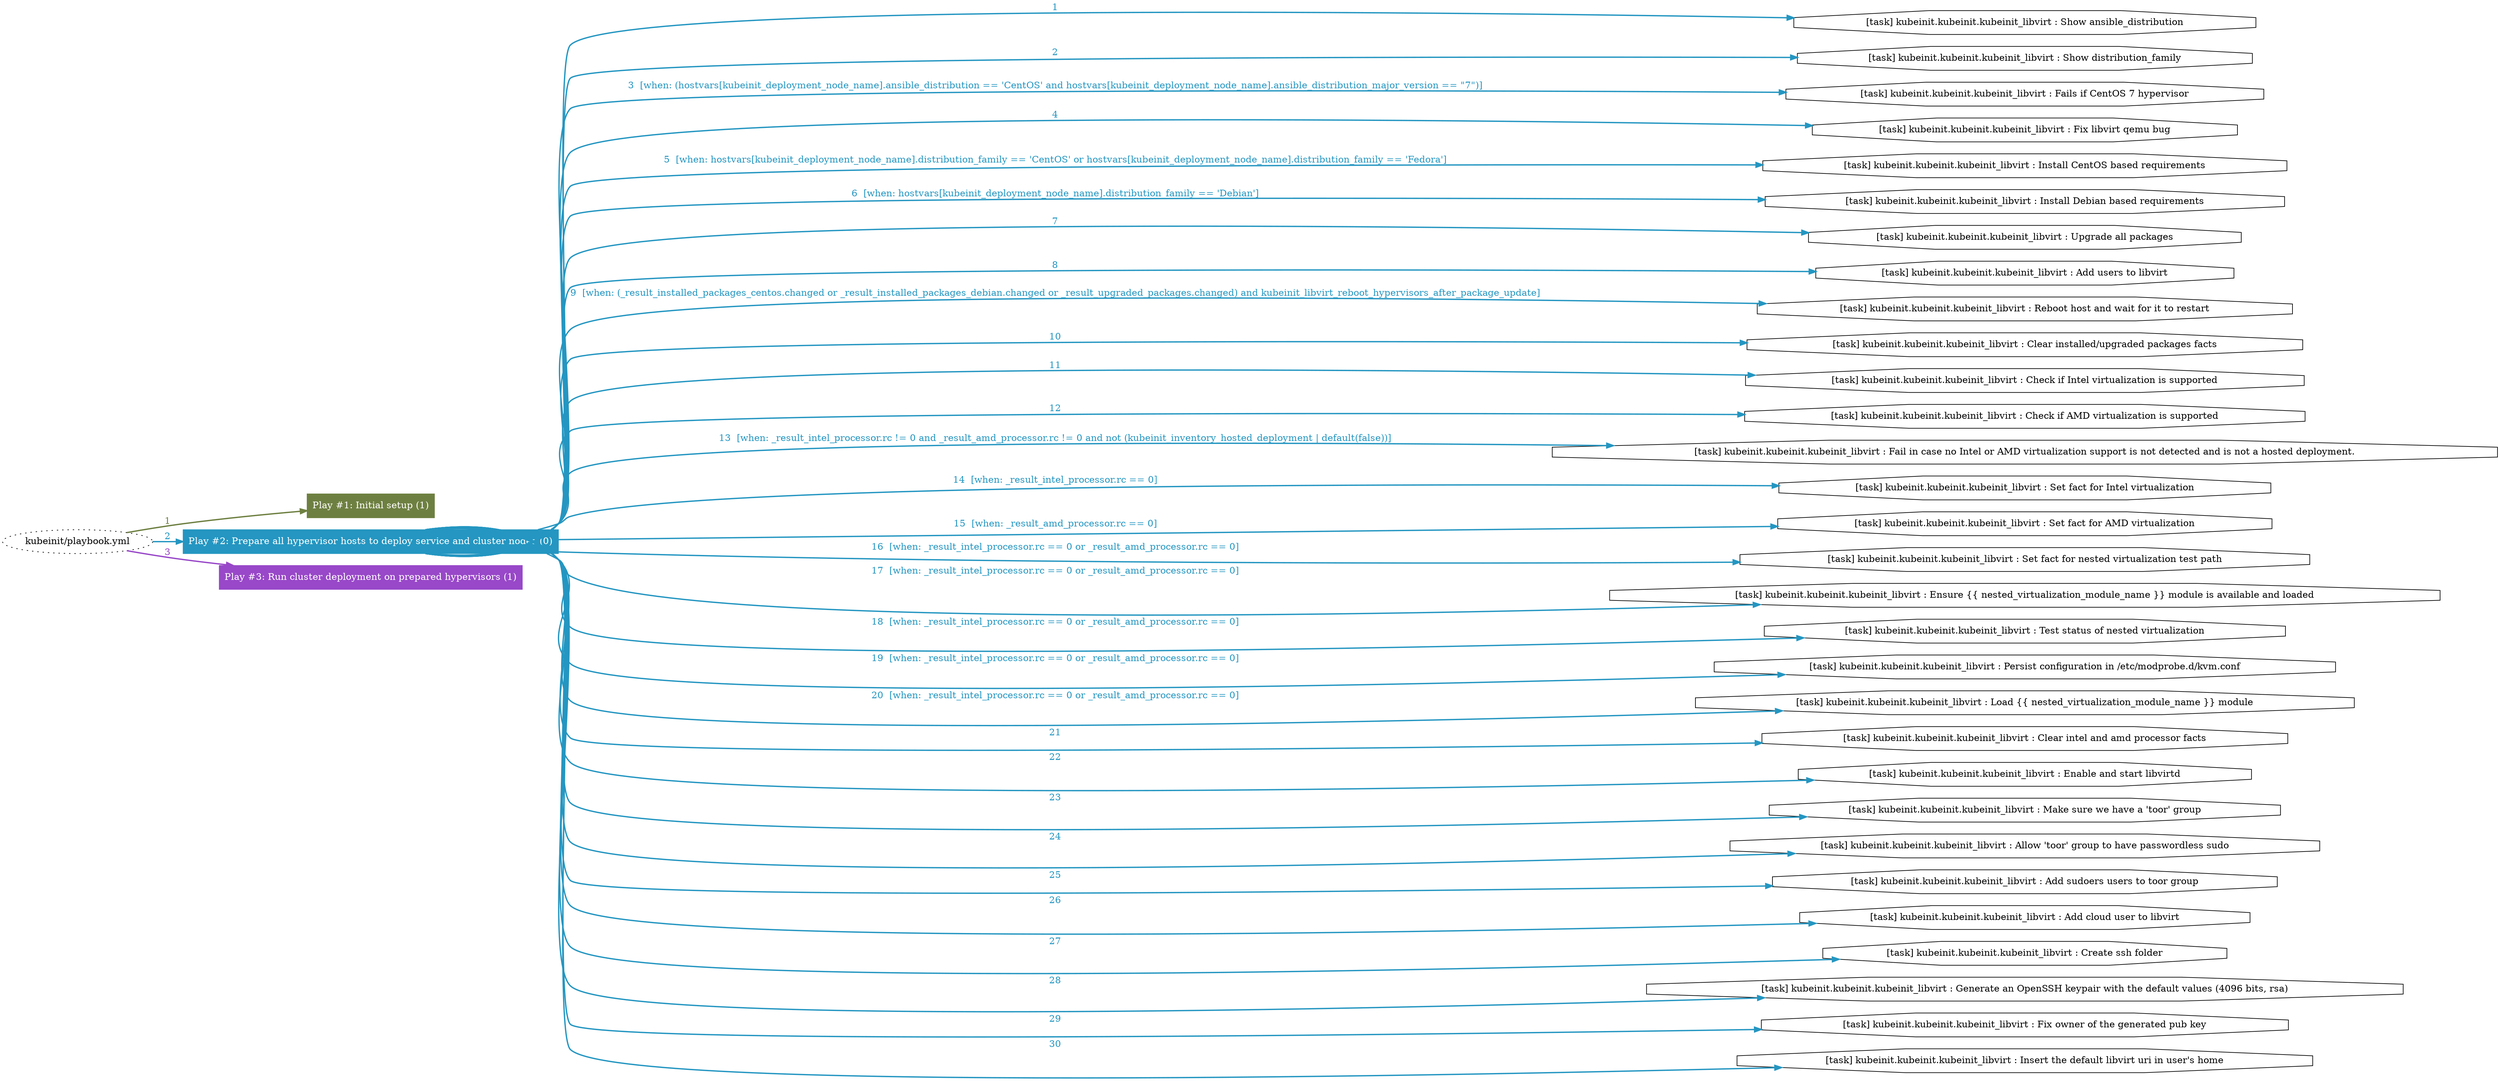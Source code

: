 digraph "kubeinit/playbook.yml "{
	graph [concentrate=true ordering=in rankdir=LR ratio=fill]
	edge [esep=5 sep=10]
	"kubeinit/playbook.yml" [id=root_node style=dotted]
	subgraph "Play #1: Initial setup (1) "{
		"Play #1: Initial setup (1)" [color="#6e8041" fontcolor="#ffffff" id="play_eae9923f-6fd3-4869-83b8-68127b441271" shape=box style=filled tooltip=localhost]
		"kubeinit/playbook.yml" -> "Play #1: Initial setup (1)" [label=1 color="#6e8041" fontcolor="#6e8041" id="edge_e21d5b3e-0a78-4c59-8ea2-ca1685fdb2bc" style=bold]
	}
	subgraph "Play #2: Prepare all hypervisor hosts to deploy service and cluster nodes (0) "{
		"Play #2: Prepare all hypervisor hosts to deploy service and cluster nodes (0)" [color="#2496c1" fontcolor="#ffffff" id="play_b28304af-4ae9-49ed-956b-1af1870cdd68" shape=box style=filled tooltip=""]
		"kubeinit/playbook.yml" -> "Play #2: Prepare all hypervisor hosts to deploy service and cluster nodes (0)" [label=2 color="#2496c1" fontcolor="#2496c1" id="edge_279a1f60-a004-4ef3-a986-8f7fcb539abe" style=bold]
		"task_4d3f6af2-792f-40de-87b3-bbaefed78d44" [label="[task] kubeinit.kubeinit.kubeinit_libvirt : Show ansible_distribution" id="task_4d3f6af2-792f-40de-87b3-bbaefed78d44" shape=octagon tooltip="[task] kubeinit.kubeinit.kubeinit_libvirt : Show ansible_distribution"]
		"Play #2: Prepare all hypervisor hosts to deploy service and cluster nodes (0)" -> "task_4d3f6af2-792f-40de-87b3-bbaefed78d44" [label=1 color="#2496c1" fontcolor="#2496c1" id="edge_4237ae1d-42a4-4886-966c-18b7827e8bbf" style=bold]
		"task_5a948221-d853-48e3-8cae-9d5476500b20" [label="[task] kubeinit.kubeinit.kubeinit_libvirt : Show distribution_family" id="task_5a948221-d853-48e3-8cae-9d5476500b20" shape=octagon tooltip="[task] kubeinit.kubeinit.kubeinit_libvirt : Show distribution_family"]
		"Play #2: Prepare all hypervisor hosts to deploy service and cluster nodes (0)" -> "task_5a948221-d853-48e3-8cae-9d5476500b20" [label=2 color="#2496c1" fontcolor="#2496c1" id="edge_6940bba7-43c0-47c8-91c1-1c0c037303e8" style=bold]
		"task_09b0411b-58a7-418c-9fa8-52b3b125d79b" [label="[task] kubeinit.kubeinit.kubeinit_libvirt : Fails if CentOS 7 hypervisor" id="task_09b0411b-58a7-418c-9fa8-52b3b125d79b" shape=octagon tooltip="[task] kubeinit.kubeinit.kubeinit_libvirt : Fails if CentOS 7 hypervisor"]
		"Play #2: Prepare all hypervisor hosts to deploy service and cluster nodes (0)" -> "task_09b0411b-58a7-418c-9fa8-52b3b125d79b" [label="3  [when: (hostvars[kubeinit_deployment_node_name].ansible_distribution == 'CentOS' and hostvars[kubeinit_deployment_node_name].ansible_distribution_major_version == \"7\")]" color="#2496c1" fontcolor="#2496c1" id="edge_a514e34e-4878-43fe-89a4-b8f92a19a6db" style=bold]
		"task_6f215a07-004f-45a8-aa27-9592f8f94c34" [label="[task] kubeinit.kubeinit.kubeinit_libvirt : Fix libvirt qemu bug" id="task_6f215a07-004f-45a8-aa27-9592f8f94c34" shape=octagon tooltip="[task] kubeinit.kubeinit.kubeinit_libvirt : Fix libvirt qemu bug"]
		"Play #2: Prepare all hypervisor hosts to deploy service and cluster nodes (0)" -> "task_6f215a07-004f-45a8-aa27-9592f8f94c34" [label=4 color="#2496c1" fontcolor="#2496c1" id="edge_5eb5e51e-8ef3-4c53-b5d4-d37956e43d8a" style=bold]
		"task_d0df3d81-8f46-4136-b6dc-7b390755567a" [label="[task] kubeinit.kubeinit.kubeinit_libvirt : Install CentOS based requirements" id="task_d0df3d81-8f46-4136-b6dc-7b390755567a" shape=octagon tooltip="[task] kubeinit.kubeinit.kubeinit_libvirt : Install CentOS based requirements"]
		"Play #2: Prepare all hypervisor hosts to deploy service and cluster nodes (0)" -> "task_d0df3d81-8f46-4136-b6dc-7b390755567a" [label="5  [when: hostvars[kubeinit_deployment_node_name].distribution_family == 'CentOS' or hostvars[kubeinit_deployment_node_name].distribution_family == 'Fedora']" color="#2496c1" fontcolor="#2496c1" id="edge_bc78fdb2-8278-4a39-af32-3e3b18aedad3" style=bold]
		"task_1028174a-91a4-4ad3-bca2-2715026960ad" [label="[task] kubeinit.kubeinit.kubeinit_libvirt : Install Debian based requirements" id="task_1028174a-91a4-4ad3-bca2-2715026960ad" shape=octagon tooltip="[task] kubeinit.kubeinit.kubeinit_libvirt : Install Debian based requirements"]
		"Play #2: Prepare all hypervisor hosts to deploy service and cluster nodes (0)" -> "task_1028174a-91a4-4ad3-bca2-2715026960ad" [label="6  [when: hostvars[kubeinit_deployment_node_name].distribution_family == 'Debian']" color="#2496c1" fontcolor="#2496c1" id="edge_a4329fcc-7018-4eed-9b6d-fd98851cad74" style=bold]
		"task_22d06247-36b3-4e00-941b-d03245340abc" [label="[task] kubeinit.kubeinit.kubeinit_libvirt : Upgrade all packages" id="task_22d06247-36b3-4e00-941b-d03245340abc" shape=octagon tooltip="[task] kubeinit.kubeinit.kubeinit_libvirt : Upgrade all packages"]
		"Play #2: Prepare all hypervisor hosts to deploy service and cluster nodes (0)" -> "task_22d06247-36b3-4e00-941b-d03245340abc" [label=7 color="#2496c1" fontcolor="#2496c1" id="edge_ace7b2ce-87b4-4e16-b152-2da8bfd67c78" style=bold]
		"task_7fa2fe74-d44a-40de-a68b-25d39cb89ab8" [label="[task] kubeinit.kubeinit.kubeinit_libvirt : Add users to libvirt" id="task_7fa2fe74-d44a-40de-a68b-25d39cb89ab8" shape=octagon tooltip="[task] kubeinit.kubeinit.kubeinit_libvirt : Add users to libvirt"]
		"Play #2: Prepare all hypervisor hosts to deploy service and cluster nodes (0)" -> "task_7fa2fe74-d44a-40de-a68b-25d39cb89ab8" [label=8 color="#2496c1" fontcolor="#2496c1" id="edge_62e20d44-107d-4876-9036-39cf4b6342cf" style=bold]
		"task_2fae928f-c6de-47ca-8638-9f18e44a7de1" [label="[task] kubeinit.kubeinit.kubeinit_libvirt : Reboot host and wait for it to restart" id="task_2fae928f-c6de-47ca-8638-9f18e44a7de1" shape=octagon tooltip="[task] kubeinit.kubeinit.kubeinit_libvirt : Reboot host and wait for it to restart"]
		"Play #2: Prepare all hypervisor hosts to deploy service and cluster nodes (0)" -> "task_2fae928f-c6de-47ca-8638-9f18e44a7de1" [label="9  [when: (_result_installed_packages_centos.changed or _result_installed_packages_debian.changed or _result_upgraded_packages.changed) and kubeinit_libvirt_reboot_hypervisors_after_package_update]" color="#2496c1" fontcolor="#2496c1" id="edge_261f291f-e2db-49ab-aa12-fa14dd15bdd5" style=bold]
		"task_54ecfb34-38b0-4d57-a8d1-b9b2eb1f0d3f" [label="[task] kubeinit.kubeinit.kubeinit_libvirt : Clear installed/upgraded packages facts" id="task_54ecfb34-38b0-4d57-a8d1-b9b2eb1f0d3f" shape=octagon tooltip="[task] kubeinit.kubeinit.kubeinit_libvirt : Clear installed/upgraded packages facts"]
		"Play #2: Prepare all hypervisor hosts to deploy service and cluster nodes (0)" -> "task_54ecfb34-38b0-4d57-a8d1-b9b2eb1f0d3f" [label=10 color="#2496c1" fontcolor="#2496c1" id="edge_a1925f9f-a300-480c-b4d5-477f2a0a8c58" style=bold]
		"task_b81299d9-7cca-4653-8328-f6a874c41b81" [label="[task] kubeinit.kubeinit.kubeinit_libvirt : Check if Intel virtualization is supported" id="task_b81299d9-7cca-4653-8328-f6a874c41b81" shape=octagon tooltip="[task] kubeinit.kubeinit.kubeinit_libvirt : Check if Intel virtualization is supported"]
		"Play #2: Prepare all hypervisor hosts to deploy service and cluster nodes (0)" -> "task_b81299d9-7cca-4653-8328-f6a874c41b81" [label=11 color="#2496c1" fontcolor="#2496c1" id="edge_e829ecb0-d3fd-4d59-8d36-aa6dc4634249" style=bold]
		"task_4b388d24-3c04-45c9-8899-81ad70666500" [label="[task] kubeinit.kubeinit.kubeinit_libvirt : Check if AMD virtualization is supported" id="task_4b388d24-3c04-45c9-8899-81ad70666500" shape=octagon tooltip="[task] kubeinit.kubeinit.kubeinit_libvirt : Check if AMD virtualization is supported"]
		"Play #2: Prepare all hypervisor hosts to deploy service and cluster nodes (0)" -> "task_4b388d24-3c04-45c9-8899-81ad70666500" [label=12 color="#2496c1" fontcolor="#2496c1" id="edge_22ac46c0-805d-4f0e-8dbf-b4b4c263f22e" style=bold]
		"task_de460f0f-2951-4bb0-93cf-32c5791b6067" [label="[task] kubeinit.kubeinit.kubeinit_libvirt : Fail in case no Intel or AMD virtualization support is not detected and is not a hosted deployment." id="task_de460f0f-2951-4bb0-93cf-32c5791b6067" shape=octagon tooltip="[task] kubeinit.kubeinit.kubeinit_libvirt : Fail in case no Intel or AMD virtualization support is not detected and is not a hosted deployment."]
		"Play #2: Prepare all hypervisor hosts to deploy service and cluster nodes (0)" -> "task_de460f0f-2951-4bb0-93cf-32c5791b6067" [label="13  [when: _result_intel_processor.rc != 0 and _result_amd_processor.rc != 0 and not (kubeinit_inventory_hosted_deployment | default(false))]" color="#2496c1" fontcolor="#2496c1" id="edge_de47f6ec-424d-4fa6-bcb1-60551a304e66" style=bold]
		"task_85f84a9a-5a28-465e-9d4f-f62047b3db31" [label="[task] kubeinit.kubeinit.kubeinit_libvirt : Set fact for Intel virtualization" id="task_85f84a9a-5a28-465e-9d4f-f62047b3db31" shape=octagon tooltip="[task] kubeinit.kubeinit.kubeinit_libvirt : Set fact for Intel virtualization"]
		"Play #2: Prepare all hypervisor hosts to deploy service and cluster nodes (0)" -> "task_85f84a9a-5a28-465e-9d4f-f62047b3db31" [label="14  [when: _result_intel_processor.rc == 0]" color="#2496c1" fontcolor="#2496c1" id="edge_e989da7c-e540-40de-a517-63601aa0b7cd" style=bold]
		"task_577945a4-41f7-442f-a5ed-a4226f69e91d" [label="[task] kubeinit.kubeinit.kubeinit_libvirt : Set fact for AMD virtualization" id="task_577945a4-41f7-442f-a5ed-a4226f69e91d" shape=octagon tooltip="[task] kubeinit.kubeinit.kubeinit_libvirt : Set fact for AMD virtualization"]
		"Play #2: Prepare all hypervisor hosts to deploy service and cluster nodes (0)" -> "task_577945a4-41f7-442f-a5ed-a4226f69e91d" [label="15  [when: _result_amd_processor.rc == 0]" color="#2496c1" fontcolor="#2496c1" id="edge_654ddba2-f8ef-467f-9890-54827ea50637" style=bold]
		"task_711c8479-ec01-4519-bab7-60bfe7727229" [label="[task] kubeinit.kubeinit.kubeinit_libvirt : Set fact for nested virtualization test path" id="task_711c8479-ec01-4519-bab7-60bfe7727229" shape=octagon tooltip="[task] kubeinit.kubeinit.kubeinit_libvirt : Set fact for nested virtualization test path"]
		"Play #2: Prepare all hypervisor hosts to deploy service and cluster nodes (0)" -> "task_711c8479-ec01-4519-bab7-60bfe7727229" [label="16  [when: _result_intel_processor.rc == 0 or _result_amd_processor.rc == 0]" color="#2496c1" fontcolor="#2496c1" id="edge_a0db47aa-d2e9-4f99-9e1d-c53c1b59d84f" style=bold]
		"task_37ece266-6a8f-4ff6-a43e-23b191758e7a" [label="[task] kubeinit.kubeinit.kubeinit_libvirt : Ensure {{ nested_virtualization_module_name }} module is available and loaded" id="task_37ece266-6a8f-4ff6-a43e-23b191758e7a" shape=octagon tooltip="[task] kubeinit.kubeinit.kubeinit_libvirt : Ensure {{ nested_virtualization_module_name }} module is available and loaded"]
		"Play #2: Prepare all hypervisor hosts to deploy service and cluster nodes (0)" -> "task_37ece266-6a8f-4ff6-a43e-23b191758e7a" [label="17  [when: _result_intel_processor.rc == 0 or _result_amd_processor.rc == 0]" color="#2496c1" fontcolor="#2496c1" id="edge_1cf3ee23-725b-427a-b3ce-22dbbf23e2a3" style=bold]
		"task_bbbf4b6a-ec51-4a3d-a34e-72ca1de246a2" [label="[task] kubeinit.kubeinit.kubeinit_libvirt : Test status of nested virtualization" id="task_bbbf4b6a-ec51-4a3d-a34e-72ca1de246a2" shape=octagon tooltip="[task] kubeinit.kubeinit.kubeinit_libvirt : Test status of nested virtualization"]
		"Play #2: Prepare all hypervisor hosts to deploy service and cluster nodes (0)" -> "task_bbbf4b6a-ec51-4a3d-a34e-72ca1de246a2" [label="18  [when: _result_intel_processor.rc == 0 or _result_amd_processor.rc == 0]" color="#2496c1" fontcolor="#2496c1" id="edge_33a2d618-143a-48e8-addb-553938b56e26" style=bold]
		"task_923b609d-ecd4-4667-971b-53ac622468d5" [label="[task] kubeinit.kubeinit.kubeinit_libvirt : Persist configuration in /etc/modprobe.d/kvm.conf" id="task_923b609d-ecd4-4667-971b-53ac622468d5" shape=octagon tooltip="[task] kubeinit.kubeinit.kubeinit_libvirt : Persist configuration in /etc/modprobe.d/kvm.conf"]
		"Play #2: Prepare all hypervisor hosts to deploy service and cluster nodes (0)" -> "task_923b609d-ecd4-4667-971b-53ac622468d5" [label="19  [when: _result_intel_processor.rc == 0 or _result_amd_processor.rc == 0]" color="#2496c1" fontcolor="#2496c1" id="edge_53b95031-4dac-499f-abe7-dcdc799b660e" style=bold]
		"task_4a5336a9-6491-4e03-8141-d8e6f8f8641b" [label="[task] kubeinit.kubeinit.kubeinit_libvirt : Load {{ nested_virtualization_module_name }} module" id="task_4a5336a9-6491-4e03-8141-d8e6f8f8641b" shape=octagon tooltip="[task] kubeinit.kubeinit.kubeinit_libvirt : Load {{ nested_virtualization_module_name }} module"]
		"Play #2: Prepare all hypervisor hosts to deploy service and cluster nodes (0)" -> "task_4a5336a9-6491-4e03-8141-d8e6f8f8641b" [label="20  [when: _result_intel_processor.rc == 0 or _result_amd_processor.rc == 0]" color="#2496c1" fontcolor="#2496c1" id="edge_8fe237a6-2f44-4cfd-bfe8-ef35a17c094f" style=bold]
		"task_80b0b7fd-47d4-4382-8b27-704581022dfe" [label="[task] kubeinit.kubeinit.kubeinit_libvirt : Clear intel and amd processor facts" id="task_80b0b7fd-47d4-4382-8b27-704581022dfe" shape=octagon tooltip="[task] kubeinit.kubeinit.kubeinit_libvirt : Clear intel and amd processor facts"]
		"Play #2: Prepare all hypervisor hosts to deploy service and cluster nodes (0)" -> "task_80b0b7fd-47d4-4382-8b27-704581022dfe" [label=21 color="#2496c1" fontcolor="#2496c1" id="edge_4fc2f292-3017-42e7-a3d8-0ddf51e4ace1" style=bold]
		"task_854449b7-029e-4678-97a0-2522538ce79c" [label="[task] kubeinit.kubeinit.kubeinit_libvirt : Enable and start libvirtd" id="task_854449b7-029e-4678-97a0-2522538ce79c" shape=octagon tooltip="[task] kubeinit.kubeinit.kubeinit_libvirt : Enable and start libvirtd"]
		"Play #2: Prepare all hypervisor hosts to deploy service and cluster nodes (0)" -> "task_854449b7-029e-4678-97a0-2522538ce79c" [label=22 color="#2496c1" fontcolor="#2496c1" id="edge_a68cf142-8833-4159-ba9d-00b7f4982fb5" style=bold]
		"task_25ef26fc-3910-48e0-89cf-cec25a7b8c9c" [label="[task] kubeinit.kubeinit.kubeinit_libvirt : Make sure we have a 'toor' group" id="task_25ef26fc-3910-48e0-89cf-cec25a7b8c9c" shape=octagon tooltip="[task] kubeinit.kubeinit.kubeinit_libvirt : Make sure we have a 'toor' group"]
		"Play #2: Prepare all hypervisor hosts to deploy service and cluster nodes (0)" -> "task_25ef26fc-3910-48e0-89cf-cec25a7b8c9c" [label=23 color="#2496c1" fontcolor="#2496c1" id="edge_1b570de9-9d16-4da4-89e7-6a576d26200d" style=bold]
		"task_ce6e82e8-f04b-4507-931a-351f3e735a22" [label="[task] kubeinit.kubeinit.kubeinit_libvirt : Allow 'toor' group to have passwordless sudo" id="task_ce6e82e8-f04b-4507-931a-351f3e735a22" shape=octagon tooltip="[task] kubeinit.kubeinit.kubeinit_libvirt : Allow 'toor' group to have passwordless sudo"]
		"Play #2: Prepare all hypervisor hosts to deploy service and cluster nodes (0)" -> "task_ce6e82e8-f04b-4507-931a-351f3e735a22" [label=24 color="#2496c1" fontcolor="#2496c1" id="edge_b9c7862c-1c80-4afd-85a1-ff3c06d82c0e" style=bold]
		"task_482e3e0f-3fad-466a-b913-f4e2d09b99b0" [label="[task] kubeinit.kubeinit.kubeinit_libvirt : Add sudoers users to toor group" id="task_482e3e0f-3fad-466a-b913-f4e2d09b99b0" shape=octagon tooltip="[task] kubeinit.kubeinit.kubeinit_libvirt : Add sudoers users to toor group"]
		"Play #2: Prepare all hypervisor hosts to deploy service and cluster nodes (0)" -> "task_482e3e0f-3fad-466a-b913-f4e2d09b99b0" [label=25 color="#2496c1" fontcolor="#2496c1" id="edge_62f2efc7-cf89-431c-910e-fec208eac588" style=bold]
		"task_80cb3062-93f6-4b91-b640-dd37c7ede7f1" [label="[task] kubeinit.kubeinit.kubeinit_libvirt : Add cloud user to libvirt" id="task_80cb3062-93f6-4b91-b640-dd37c7ede7f1" shape=octagon tooltip="[task] kubeinit.kubeinit.kubeinit_libvirt : Add cloud user to libvirt"]
		"Play #2: Prepare all hypervisor hosts to deploy service and cluster nodes (0)" -> "task_80cb3062-93f6-4b91-b640-dd37c7ede7f1" [label=26 color="#2496c1" fontcolor="#2496c1" id="edge_275aec67-f4a0-4b94-adba-6fa8602a74c1" style=bold]
		"task_e37e3afa-6185-4f83-b35e-8613923802e7" [label="[task] kubeinit.kubeinit.kubeinit_libvirt : Create ssh folder" id="task_e37e3afa-6185-4f83-b35e-8613923802e7" shape=octagon tooltip="[task] kubeinit.kubeinit.kubeinit_libvirt : Create ssh folder"]
		"Play #2: Prepare all hypervisor hosts to deploy service and cluster nodes (0)" -> "task_e37e3afa-6185-4f83-b35e-8613923802e7" [label=27 color="#2496c1" fontcolor="#2496c1" id="edge_b0c6e674-985e-4a25-bb59-c297e9fbe85f" style=bold]
		"task_23e423b7-c2a7-4227-a885-8128a39606b0" [label="[task] kubeinit.kubeinit.kubeinit_libvirt : Generate an OpenSSH keypair with the default values (4096 bits, rsa)" id="task_23e423b7-c2a7-4227-a885-8128a39606b0" shape=octagon tooltip="[task] kubeinit.kubeinit.kubeinit_libvirt : Generate an OpenSSH keypair with the default values (4096 bits, rsa)"]
		"Play #2: Prepare all hypervisor hosts to deploy service and cluster nodes (0)" -> "task_23e423b7-c2a7-4227-a885-8128a39606b0" [label=28 color="#2496c1" fontcolor="#2496c1" id="edge_2bd043ab-1bdd-408c-a73c-39f4954a782d" style=bold]
		"task_a6d49989-8f98-4264-a10e-37bdd57ac305" [label="[task] kubeinit.kubeinit.kubeinit_libvirt : Fix owner of the generated pub key" id="task_a6d49989-8f98-4264-a10e-37bdd57ac305" shape=octagon tooltip="[task] kubeinit.kubeinit.kubeinit_libvirt : Fix owner of the generated pub key"]
		"Play #2: Prepare all hypervisor hosts to deploy service and cluster nodes (0)" -> "task_a6d49989-8f98-4264-a10e-37bdd57ac305" [label=29 color="#2496c1" fontcolor="#2496c1" id="edge_9de0be69-ba6c-40b2-9368-79887fc7efed" style=bold]
		"task_82b32e0e-1964-4000-8c2f-2aa38b66edc5" [label="[task] kubeinit.kubeinit.kubeinit_libvirt : Insert the default libvirt uri in user's home" id="task_82b32e0e-1964-4000-8c2f-2aa38b66edc5" shape=octagon tooltip="[task] kubeinit.kubeinit.kubeinit_libvirt : Insert the default libvirt uri in user's home"]
		"Play #2: Prepare all hypervisor hosts to deploy service and cluster nodes (0)" -> "task_82b32e0e-1964-4000-8c2f-2aa38b66edc5" [label=30 color="#2496c1" fontcolor="#2496c1" id="edge_3e7cdc6d-34ef-406c-bda1-2c91eed1abe6" style=bold]
	}
	subgraph "Play #3: Run cluster deployment on prepared hypervisors (1) "{
		"Play #3: Run cluster deployment on prepared hypervisors (1)" [color="#9848c8" fontcolor="#ffffff" id="play_875a59a2-a546-44ec-bbf4-ca2a7a8b05df" shape=box style=filled tooltip=localhost]
		"kubeinit/playbook.yml" -> "Play #3: Run cluster deployment on prepared hypervisors (1)" [label=3 color="#9848c8" fontcolor="#9848c8" id="edge_3a826b72-07eb-4514-9466-f86fc21fec33" style=bold]
	}
}
